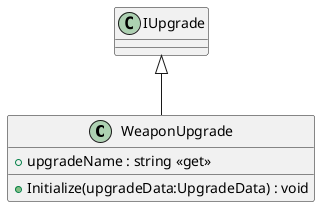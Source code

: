 @startuml
class WeaponUpgrade {
    + upgradeName : string <<get>>
    + Initialize(upgradeData:UpgradeData) : void
}
IUpgrade <|-- WeaponUpgrade
@enduml
